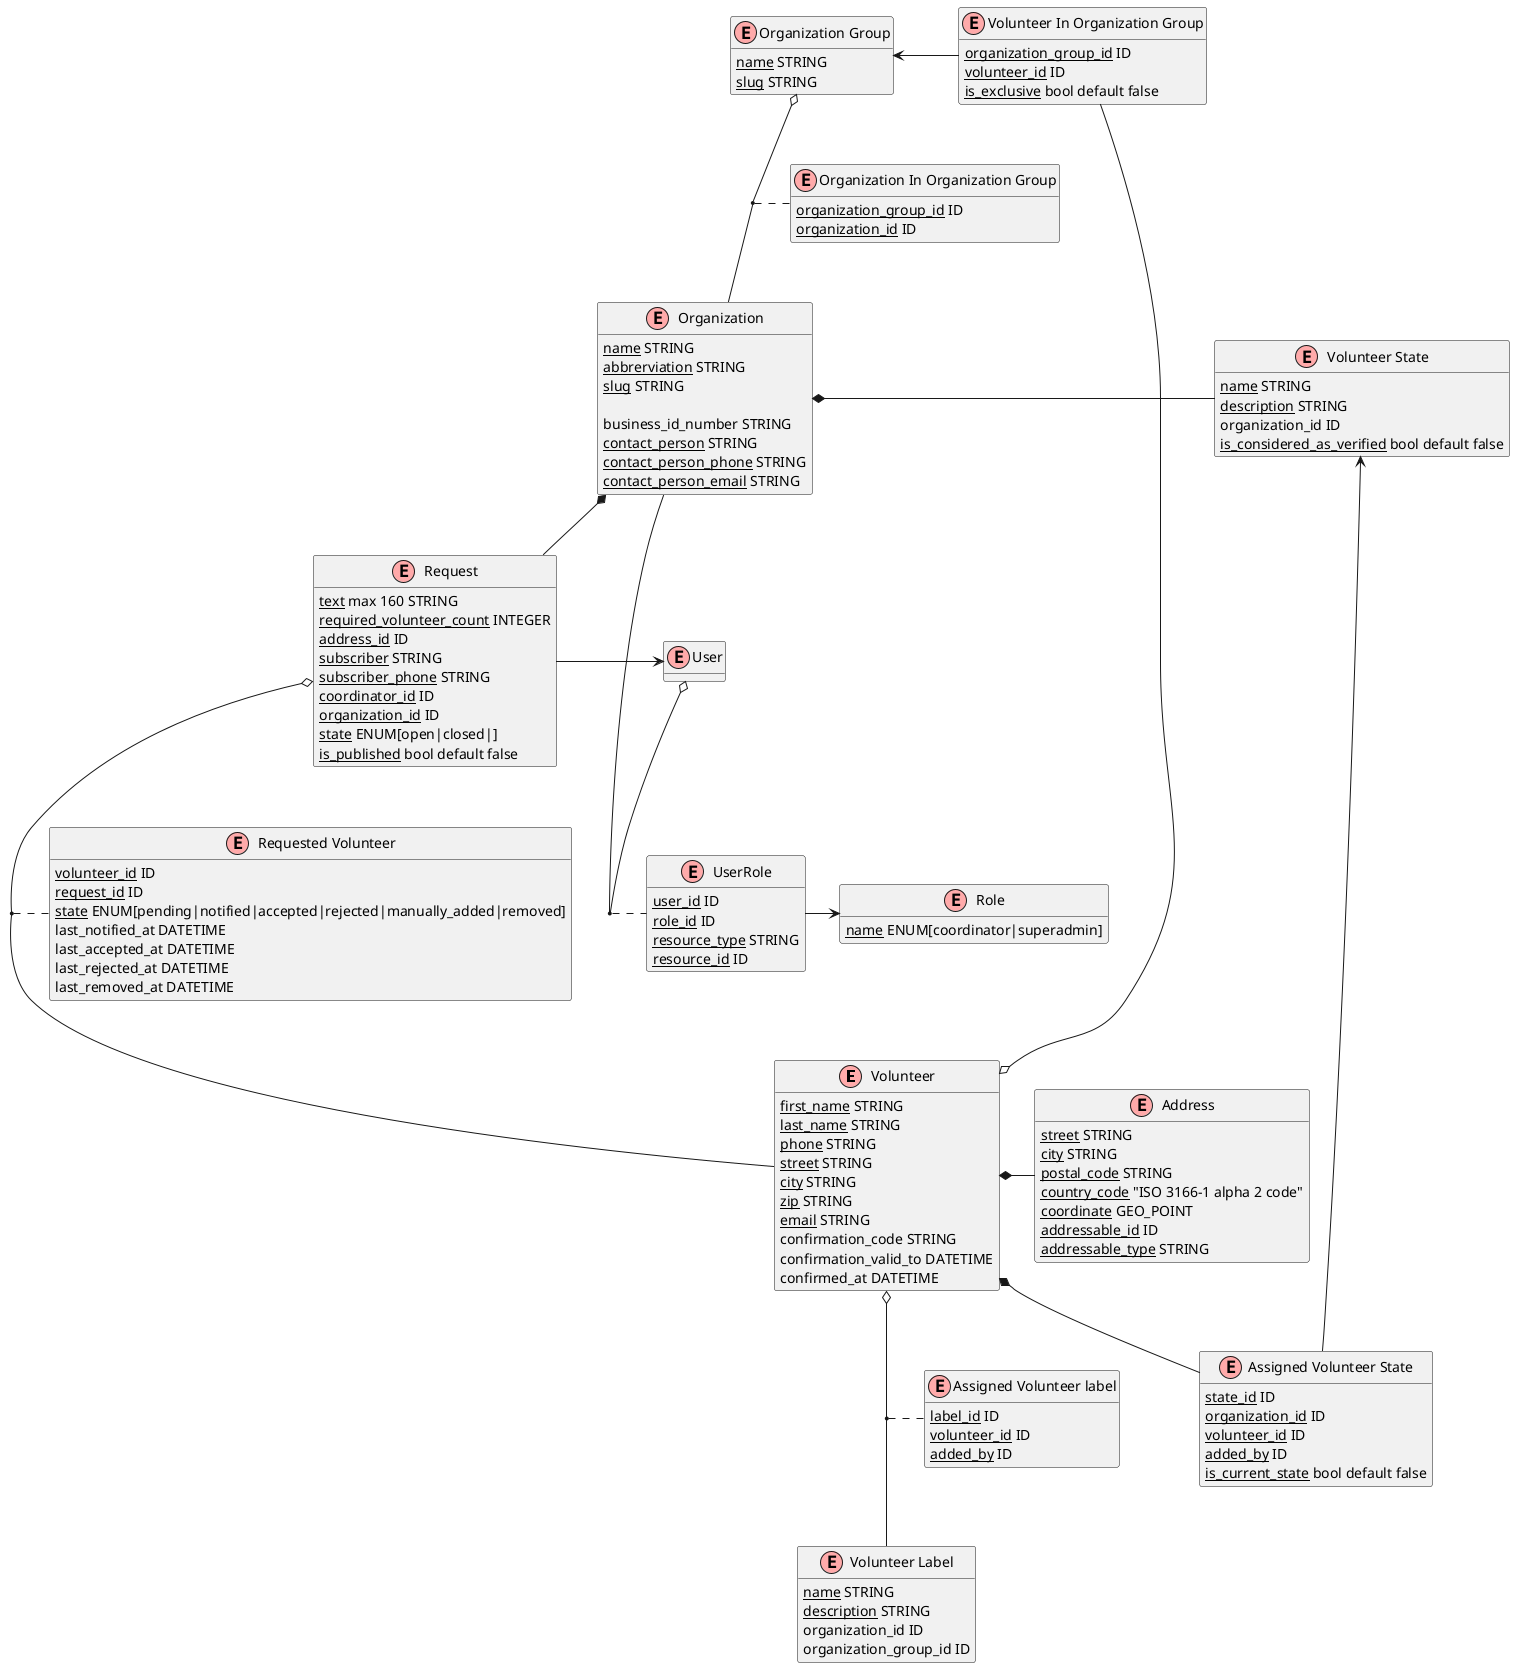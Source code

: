 @startuml

' uncomment the line below if you're using computer with a retina display
' skinparam dpi 300
!define Entity(name,desc) class name as "desc" << (E,#FFAAAA) >>
' we use bold for primary key
' green color for unique
' and underscore for not_null
!define primary_key(x) <b>x</b>
!define not_null(x) <u>x</u>
' other tags available:
' <i></i>
' <back:COLOR></color>, where color is a color name or html color code
' (#FFAACC)
' see: http://plantuml.com/classes.html#More
hide methods
hide stereotypes
' entities

Entity(volunteer, "Volunteer"){
  not_null(first_name) STRING
  not_null(last_name) STRING
  not_null(phone) STRING
  not_null(street) STRING
  not_null(city) STRING
  not_null(zip) STRING
  not_null(email) STRING
  confirmation_code STRING
  confirmation_valid_to DATETIME
  confirmed_at DATETIME
}

Entity(volunteer_label, "Volunteer Label"){
  not_null(name) STRING
  not_null(description) STRING
  organization_id ID
  organization_group_id ID
}



Entity(volunteer_state, "Volunteer State"){
  not_null(name) STRING
  not_null(description) STRING
  organization_id ID
  not_null(is_considered_as_verified) bool default false
}

Entity(assigned_volunteer_state, "Assigned Volunteer State"){
  not_null(state_id) ID
  not_null(organization_id) ID
  not_null(volunteer_id) ID
  not_null(added_by) ID
  not_null(is_current_state) bool default false
  'TODO nebude potrebovat to delat skrze organization group id
}



Entity(assigned_volunteer_label, "Assigned Volunteer label"){
  not_null(label_id) ID
  not_null(volunteer_id) ID
  not_null(added_by) ID
}

Entity(address, "Address"){
  not_null(street) STRING
  not_null(city) STRING
  not_null(postal_code) STRING
  not_null(country_code) "ISO 3166-1 alpha 2 code" 
  not_null(coordinate) GEO_POINT
  not_null(addressable_id) ID
  not_null(addressable_type) STRING
}




Entity(request, "Request"){
  not_null(text) max 160 STRING
  not_null(required_volunteer_count) INTEGER
  not_null(address_id) ID
  not_null(subscriber) STRING 
  not_null(subscriber_phone) STRING 
  not_null(coordinator_id) ID
  not_null(organization_id) ID
  not_null(state) ENUM[open|closed|]
  not_null(is_published) bool default false
}
' TODO TOM on state, WTF is prislibeno?

Entity(requested_volunteer, "Requested Volunteer"){
  not_null(volunteer_id) ID
  not_null(request_id) ID
  not_null(state) ENUM[pending|notified|accepted|rejected|manually_added|removed]
  last_notified_at DATETIME
  last_accepted_at DATETIME
  last_rejected_at DATETIME
  last_removed_at DATETIME
}

' TODO: Mozna eventy


Entity(organization, "Organization") {
  not_null(name) STRING
  not_null(abbrerviation) STRING
  ' TODO: The slug can be the same as the abbrev or name
  not_null(slug) STRING 

  business_id_number STRING
  not_null(contact_person) STRING 
  not_null(contact_person_phone) STRING 
  not_null(contact_person_email) STRING
}



Entity(organization_group, "Organization Group") {
  not_null(name) STRING
  not_null(slug) STRING 
}

Entity(volunteer_in_organization_group, "Volunteer In Organization Group"){
  not_null(organization_group_id) ID
  not_null(volunteer_id) ID
  not_null(is_exclusive) bool default false
}

Entity(organization_in_organization_group, "Organization In Organization Group"){
  not_null(organization_group_id) ID
  not_null(organization_id) ID
}

Entity(user, "User"){
 ' Devise
}

Entity(user_role, "UserRole"){
  not_null(user_id) ID
  not_null(role_id) ID
  not_null(resource_type) STRING
  not_null(resource_id) ID
}

Entity(role, "Role") {
  not_null(name) ENUM[coordinator|superadmin]
}


' relationships
organization_group 	o-- organization
(organization_group, organization) .- organization_in_organization_group
user o-- organization
(user, organization) .- user_role
user_role -> role
volunteer o-- volunteer_label
(volunteer, volunteer_label) .- assigned_volunteer_label
organization *-- request
request -> user
request  o-- volunteer
(request, volunteer) .- requested_volunteer
volunteer *- address
volunteer *-- assigned_volunteer_state
volunteer_state <- assigned_volunteer_state
organization *- volunteer_state
volunteer_in_organization_group -o volunteer
organization_group <- volunteer_in_organization_group

@enduml
